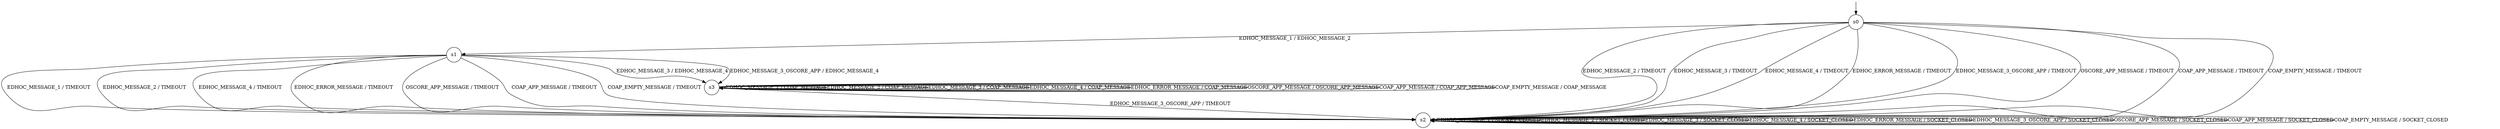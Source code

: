 digraph g {

	s0 [shape="circle" label="s0"];
	s1 [shape="circle" label="s1"];
	s2 [shape="circle" label="s2"];
	s3 [shape="circle" label="s3"];
	s0 -> s1 [label="EDHOC_MESSAGE_1 / EDHOC_MESSAGE_2"];
	s0 -> s2 [label="EDHOC_MESSAGE_2 / TIMEOUT"];
	s0 -> s2 [label="EDHOC_MESSAGE_3 / TIMEOUT"];
	s0 -> s2 [label="EDHOC_MESSAGE_4 / TIMEOUT"];
	s0 -> s2 [label="EDHOC_ERROR_MESSAGE / TIMEOUT"];
	s0 -> s2 [label="EDHOC_MESSAGE_3_OSCORE_APP / TIMEOUT"];
	s0 -> s2 [label="OSCORE_APP_MESSAGE / TIMEOUT"];
	s0 -> s2 [label="COAP_APP_MESSAGE / TIMEOUT"];
	s0 -> s2 [label="COAP_EMPTY_MESSAGE / TIMEOUT"];
	s1 -> s2 [label="EDHOC_MESSAGE_1 / TIMEOUT"];
	s1 -> s2 [label="EDHOC_MESSAGE_2 / TIMEOUT"];
	s1 -> s3 [label="EDHOC_MESSAGE_3 / EDHOC_MESSAGE_4"];
	s1 -> s2 [label="EDHOC_MESSAGE_4 / TIMEOUT"];
	s1 -> s2 [label="EDHOC_ERROR_MESSAGE / TIMEOUT"];
	s1 -> s3 [label="EDHOC_MESSAGE_3_OSCORE_APP / EDHOC_MESSAGE_4"];
	s1 -> s2 [label="OSCORE_APP_MESSAGE / TIMEOUT"];
	s1 -> s2 [label="COAP_APP_MESSAGE / TIMEOUT"];
	s1 -> s2 [label="COAP_EMPTY_MESSAGE / TIMEOUT"];
	s2 -> s2 [label="EDHOC_MESSAGE_1 / SOCKET_CLOSED"];
	s2 -> s2 [label="EDHOC_MESSAGE_2 / SOCKET_CLOSED"];
	s2 -> s2 [label="EDHOC_MESSAGE_3 / SOCKET_CLOSED"];
	s2 -> s2 [label="EDHOC_MESSAGE_4 / SOCKET_CLOSED"];
	s2 -> s2 [label="EDHOC_ERROR_MESSAGE / SOCKET_CLOSED"];
	s2 -> s2 [label="EDHOC_MESSAGE_3_OSCORE_APP / SOCKET_CLOSED"];
	s2 -> s2 [label="OSCORE_APP_MESSAGE / SOCKET_CLOSED"];
	s2 -> s2 [label="COAP_APP_MESSAGE / SOCKET_CLOSED"];
	s2 -> s2 [label="COAP_EMPTY_MESSAGE / SOCKET_CLOSED"];
	s3 -> s3 [label="EDHOC_MESSAGE_1 / COAP_MESSAGE"];
	s3 -> s3 [label="EDHOC_MESSAGE_2 / COAP_MESSAGE"];
	s3 -> s3 [label="EDHOC_MESSAGE_3 / COAP_MESSAGE"];
	s3 -> s3 [label="EDHOC_MESSAGE_4 / COAP_MESSAGE"];
	s3 -> s3 [label="EDHOC_ERROR_MESSAGE / COAP_MESSAGE"];
	s3 -> s2 [label="EDHOC_MESSAGE_3_OSCORE_APP / TIMEOUT"];
	s3 -> s3 [label="OSCORE_APP_MESSAGE / OSCORE_APP_MESSAGE"];
	s3 -> s3 [label="COAP_APP_MESSAGE / COAP_APP_MESSAGE"];
	s3 -> s3 [label="COAP_EMPTY_MESSAGE / COAP_MESSAGE"];

__start0 [label="" shape="none" width="0" height="0"];
__start0 -> s0;

}
